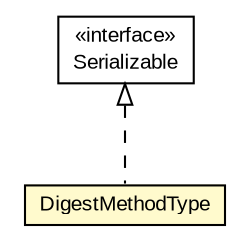 #!/usr/local/bin/dot
#
# Class diagram 
# Generated by UMLGraph version R5_6-24-gf6e263 (http://www.umlgraph.org/)
#

digraph G {
	edge [fontname="arial",fontsize=10,labelfontname="arial",labelfontsize=10];
	node [fontname="arial",fontsize=10,shape=plaintext];
	nodesep=0.25;
	ranksep=0.5;
	// eu.europa.esig.jaxb.xmldsig.DigestMethodType
	c335077 [label=<<table title="eu.europa.esig.jaxb.xmldsig.DigestMethodType" border="0" cellborder="1" cellspacing="0" cellpadding="2" port="p" bgcolor="lemonChiffon" href="./DigestMethodType.html">
		<tr><td><table border="0" cellspacing="0" cellpadding="1">
<tr><td align="center" balign="center"> DigestMethodType </td></tr>
		</table></td></tr>
		</table>>, URL="./DigestMethodType.html", fontname="arial", fontcolor="black", fontsize=10.0];
	//eu.europa.esig.jaxb.xmldsig.DigestMethodType implements java.io.Serializable
	c335253:p -> c335077:p [dir=back,arrowtail=empty,style=dashed];
	// java.io.Serializable
	c335253 [label=<<table title="java.io.Serializable" border="0" cellborder="1" cellspacing="0" cellpadding="2" port="p" href="http://java.sun.com/j2se/1.4.2/docs/api/java/io/Serializable.html">
		<tr><td><table border="0" cellspacing="0" cellpadding="1">
<tr><td align="center" balign="center"> &#171;interface&#187; </td></tr>
<tr><td align="center" balign="center"> Serializable </td></tr>
		</table></td></tr>
		</table>>, URL="http://java.sun.com/j2se/1.4.2/docs/api/java/io/Serializable.html", fontname="arial", fontcolor="black", fontsize=10.0];
}

